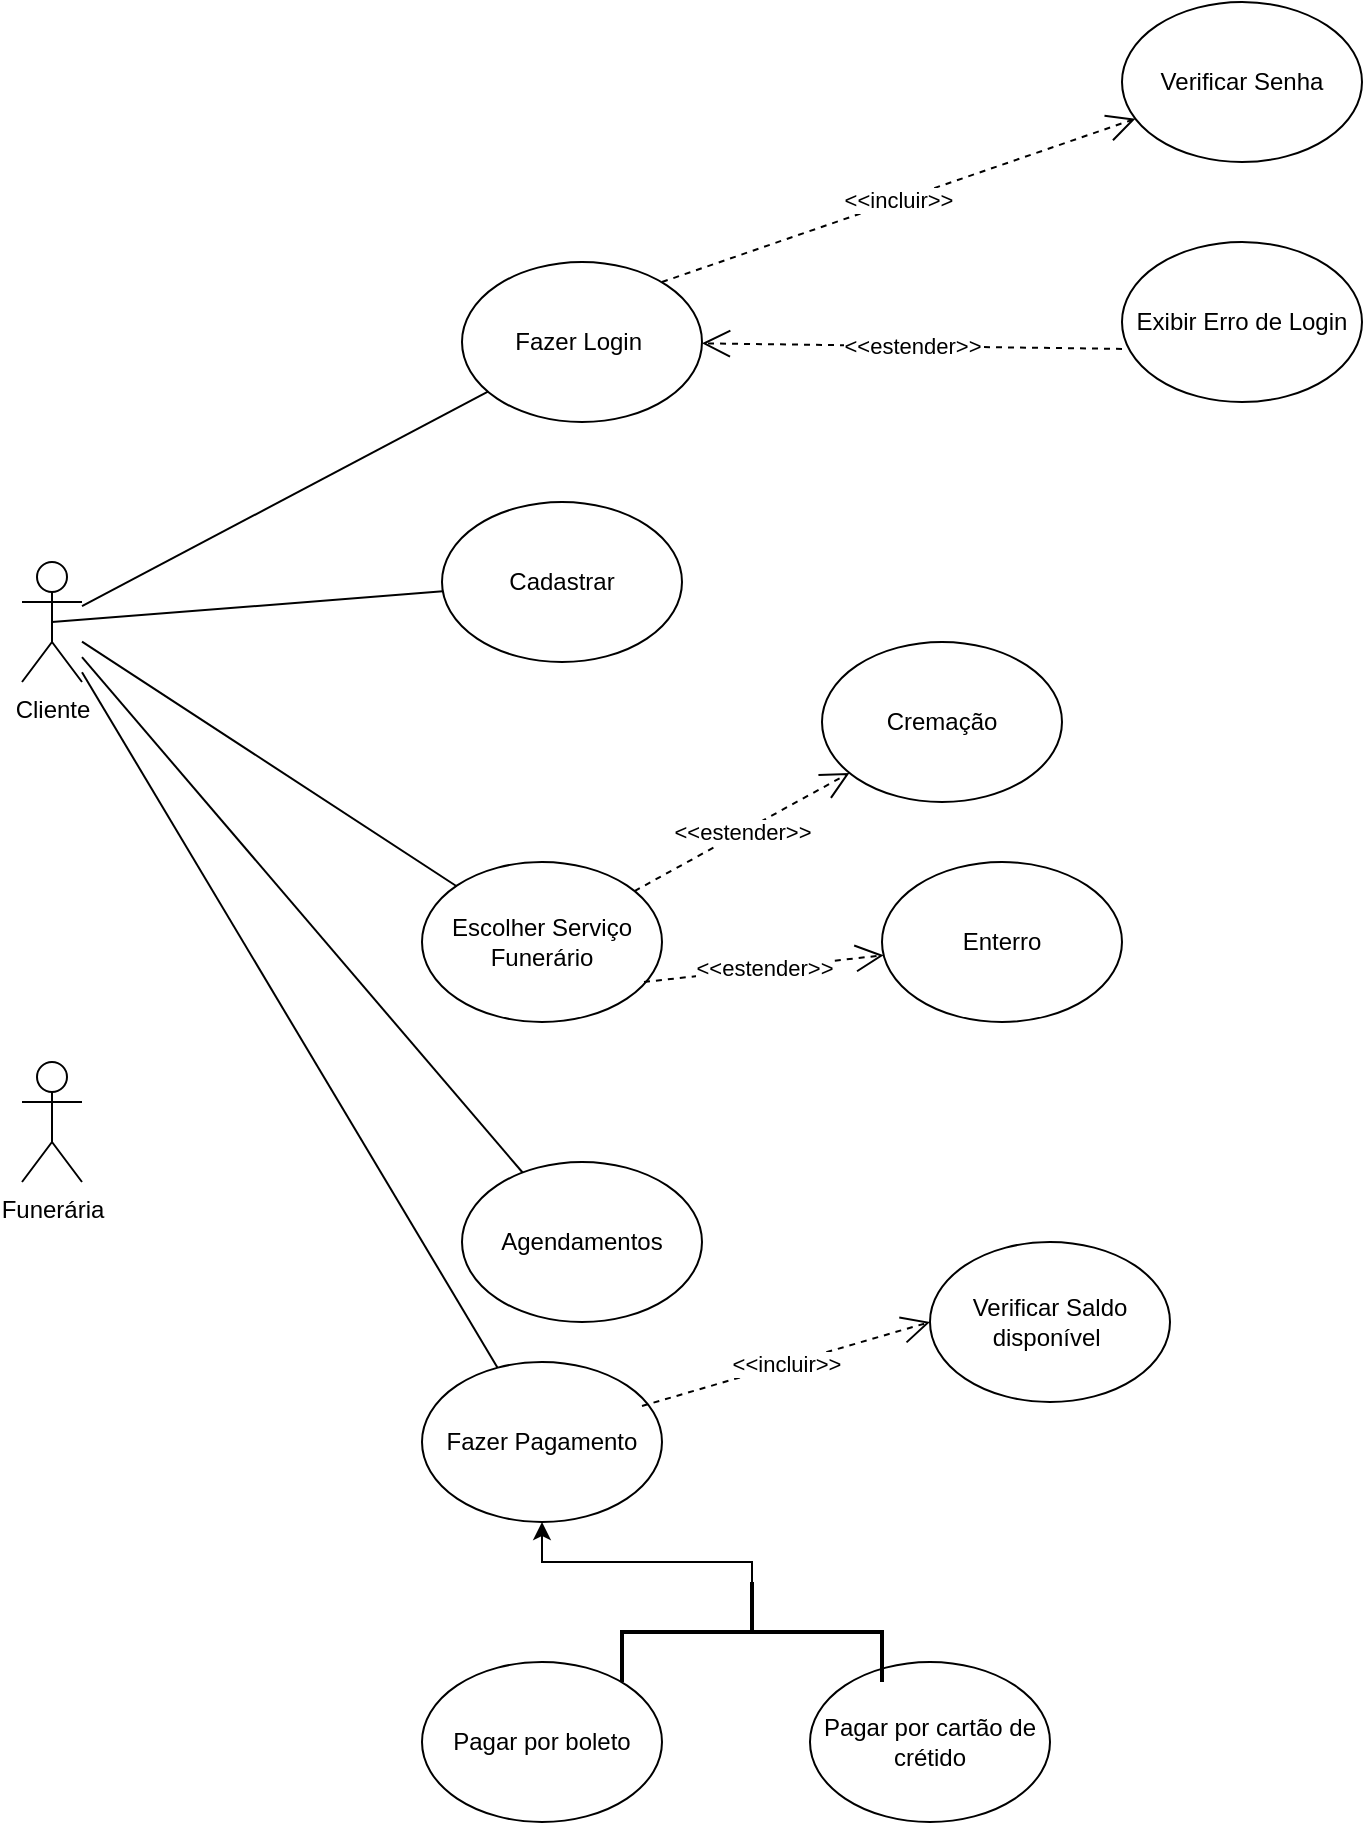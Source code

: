 <mxfile version="22.1.1" type="github">
  <diagram name="Página-1" id="053S5dsieRf6sA23STod">
    <mxGraphModel dx="2062" dy="1807" grid="1" gridSize="10" guides="1" tooltips="1" connect="1" arrows="1" fold="1" page="1" pageScale="1" pageWidth="827" pageHeight="1169" math="0" shadow="0">
      <root>
        <mxCell id="0" />
        <mxCell id="1" parent="0" />
        <mxCell id="XYZC3uAqQEXVFk4L9-hq-3" value="&lt;font style=&quot;vertical-align: inherit;&quot;&gt;&lt;font style=&quot;vertical-align: inherit;&quot;&gt;Cliente&lt;/font&gt;&lt;/font&gt;" style="shape=umlActor;verticalLabelPosition=bottom;verticalAlign=top;html=1;outlineConnect=0;" vertex="1" parent="1">
          <mxGeometry x="-40" y="60" width="30" height="60" as="geometry" />
        </mxCell>
        <mxCell id="XYZC3uAqQEXVFk4L9-hq-4" value="&lt;font style=&quot;vertical-align: inherit;&quot;&gt;&lt;font style=&quot;vertical-align: inherit;&quot;&gt;Funerária&lt;/font&gt;&lt;/font&gt;" style="shape=umlActor;verticalLabelPosition=bottom;verticalAlign=top;html=1;outlineConnect=0;" vertex="1" parent="1">
          <mxGeometry x="-40" y="310" width="30" height="60" as="geometry" />
        </mxCell>
        <mxCell id="XYZC3uAqQEXVFk4L9-hq-8" value="&lt;font style=&quot;vertical-align: inherit;&quot;&gt;&lt;font style=&quot;vertical-align: inherit;&quot;&gt;Fazer Login&amp;nbsp;&lt;/font&gt;&lt;/font&gt;" style="ellipse;whiteSpace=wrap;html=1;" vertex="1" parent="1">
          <mxGeometry x="180" y="-90" width="120" height="80" as="geometry" />
        </mxCell>
        <mxCell id="XYZC3uAqQEXVFk4L9-hq-9" value="&lt;font style=&quot;vertical-align: inherit;&quot;&gt;&lt;font style=&quot;vertical-align: inherit;&quot;&gt;Cadastrar&lt;/font&gt;&lt;/font&gt;" style="ellipse;whiteSpace=wrap;html=1;" vertex="1" parent="1">
          <mxGeometry x="170" y="30" width="120" height="80" as="geometry" />
        </mxCell>
        <mxCell id="XYZC3uAqQEXVFk4L9-hq-10" value="&lt;font style=&quot;vertical-align: inherit;&quot;&gt;&lt;font style=&quot;vertical-align: inherit;&quot;&gt;Escolher Serviço Funerário&lt;/font&gt;&lt;/font&gt;" style="ellipse;whiteSpace=wrap;html=1;" vertex="1" parent="1">
          <mxGeometry x="160" y="210" width="120" height="80" as="geometry" />
        </mxCell>
        <mxCell id="XYZC3uAqQEXVFk4L9-hq-11" value="&lt;font style=&quot;vertical-align: inherit;&quot;&gt;&lt;font style=&quot;vertical-align: inherit;&quot;&gt;Agendamentos&lt;/font&gt;&lt;/font&gt;" style="ellipse;whiteSpace=wrap;html=1;" vertex="1" parent="1">
          <mxGeometry x="180" y="360" width="120" height="80" as="geometry" />
        </mxCell>
        <mxCell id="XYZC3uAqQEXVFk4L9-hq-12" value="" style="endArrow=none;html=1;rounded=0;exitX=0.5;exitY=0.5;exitDx=0;exitDy=0;exitPerimeter=0;" edge="1" parent="1" source="XYZC3uAqQEXVFk4L9-hq-3" target="XYZC3uAqQEXVFk4L9-hq-9">
          <mxGeometry width="50" height="50" relative="1" as="geometry">
            <mxPoint x="-20" y="60" as="sourcePoint" />
            <mxPoint x="30" y="10" as="targetPoint" />
          </mxGeometry>
        </mxCell>
        <mxCell id="XYZC3uAqQEXVFk4L9-hq-13" value="" style="endArrow=none;html=1;rounded=0;" edge="1" parent="1" source="XYZC3uAqQEXVFk4L9-hq-3" target="XYZC3uAqQEXVFk4L9-hq-8">
          <mxGeometry width="50" height="50" relative="1" as="geometry">
            <mxPoint x="390" y="310" as="sourcePoint" />
            <mxPoint x="440" y="260" as="targetPoint" />
          </mxGeometry>
        </mxCell>
        <mxCell id="XYZC3uAqQEXVFk4L9-hq-14" value="" style="endArrow=none;html=1;rounded=0;" edge="1" parent="1" source="XYZC3uAqQEXVFk4L9-hq-3" target="XYZC3uAqQEXVFk4L9-hq-10">
          <mxGeometry width="50" height="50" relative="1" as="geometry">
            <mxPoint x="390" y="310" as="sourcePoint" />
            <mxPoint x="440" y="260" as="targetPoint" />
          </mxGeometry>
        </mxCell>
        <mxCell id="XYZC3uAqQEXVFk4L9-hq-15" value="" style="endArrow=none;html=1;rounded=0;" edge="1" parent="1" source="XYZC3uAqQEXVFk4L9-hq-3" target="XYZC3uAqQEXVFk4L9-hq-11">
          <mxGeometry width="50" height="50" relative="1" as="geometry">
            <mxPoint x="390" y="310" as="sourcePoint" />
            <mxPoint x="440" y="260" as="targetPoint" />
          </mxGeometry>
        </mxCell>
        <mxCell id="XYZC3uAqQEXVFk4L9-hq-19" value="&lt;font style=&quot;vertical-align: inherit;&quot;&gt;&lt;font style=&quot;vertical-align: inherit;&quot;&gt;Exibir Erro de Login&lt;/font&gt;&lt;/font&gt;" style="ellipse;whiteSpace=wrap;html=1;" vertex="1" parent="1">
          <mxGeometry x="510" y="-100" width="120" height="80" as="geometry" />
        </mxCell>
        <mxCell id="XYZC3uAqQEXVFk4L9-hq-20" value="&lt;font style=&quot;vertical-align: inherit;&quot;&gt;&lt;font style=&quot;vertical-align: inherit;&quot;&gt;Verificar Senha&lt;/font&gt;&lt;/font&gt;" style="ellipse;whiteSpace=wrap;html=1;" vertex="1" parent="1">
          <mxGeometry x="510" y="-220" width="120" height="80" as="geometry" />
        </mxCell>
        <mxCell id="XYZC3uAqQEXVFk4L9-hq-21" value="&lt;font style=&quot;vertical-align: inherit;&quot;&gt;&lt;font style=&quot;vertical-align: inherit;&quot;&gt;Fazer Pagamento&lt;/font&gt;&lt;/font&gt;" style="ellipse;whiteSpace=wrap;html=1;" vertex="1" parent="1">
          <mxGeometry x="160" y="460" width="120" height="80" as="geometry" />
        </mxCell>
        <mxCell id="XYZC3uAqQEXVFk4L9-hq-22" value="" style="endArrow=none;html=1;rounded=0;" edge="1" parent="1" source="XYZC3uAqQEXVFk4L9-hq-21" target="XYZC3uAqQEXVFk4L9-hq-3">
          <mxGeometry width="50" height="50" relative="1" as="geometry">
            <mxPoint x="390" y="310" as="sourcePoint" />
            <mxPoint y="240" as="targetPoint" />
          </mxGeometry>
        </mxCell>
        <mxCell id="XYZC3uAqQEXVFk4L9-hq-23" value="&lt;font style=&quot;vertical-align: inherit;&quot;&gt;&lt;font style=&quot;vertical-align: inherit;&quot;&gt;Verificar Saldo disponível&amp;nbsp;&lt;/font&gt;&lt;/font&gt;" style="ellipse;whiteSpace=wrap;html=1;" vertex="1" parent="1">
          <mxGeometry x="414" y="400" width="120" height="80" as="geometry" />
        </mxCell>
        <mxCell id="XYZC3uAqQEXVFk4L9-hq-24" value="&lt;font style=&quot;vertical-align: inherit;&quot;&gt;&lt;font style=&quot;vertical-align: inherit;&quot;&gt;Pagar por boleto&lt;/font&gt;&lt;/font&gt;" style="ellipse;whiteSpace=wrap;html=1;" vertex="1" parent="1">
          <mxGeometry x="160" y="610" width="120" height="80" as="geometry" />
        </mxCell>
        <mxCell id="XYZC3uAqQEXVFk4L9-hq-25" value="&lt;font style=&quot;vertical-align: inherit;&quot;&gt;&lt;font style=&quot;vertical-align: inherit;&quot;&gt;Pagar por cartão de crétido&lt;/font&gt;&lt;/font&gt;" style="ellipse;whiteSpace=wrap;html=1;" vertex="1" parent="1">
          <mxGeometry x="354" y="610" width="120" height="80" as="geometry" />
        </mxCell>
        <mxCell id="XYZC3uAqQEXVFk4L9-hq-26" value="&lt;font style=&quot;vertical-align: inherit;&quot;&gt;&lt;font style=&quot;vertical-align: inherit;&quot;&gt;&amp;lt;&amp;lt;incluir&amp;gt;&amp;gt;&lt;/font&gt;&lt;/font&gt;" style="endArrow=open;endSize=12;dashed=1;html=1;rounded=0;" edge="1" parent="1" target="XYZC3uAqQEXVFk4L9-hq-20">
          <mxGeometry x="-0.002" width="160" relative="1" as="geometry">
            <mxPoint x="280" y="-80" as="sourcePoint" />
            <mxPoint x="440" y="-80" as="targetPoint" />
            <mxPoint as="offset" />
          </mxGeometry>
        </mxCell>
        <mxCell id="XYZC3uAqQEXVFk4L9-hq-28" value="&lt;font style=&quot;vertical-align: inherit;&quot;&gt;&lt;font style=&quot;vertical-align: inherit;&quot;&gt;&amp;lt;&amp;lt;estender&amp;gt;&amp;gt;&lt;/font&gt;&lt;/font&gt;" style="endArrow=open;endSize=12;dashed=1;html=1;rounded=0;" edge="1" parent="1" target="XYZC3uAqQEXVFk4L9-hq-8">
          <mxGeometry x="-0.002" width="160" relative="1" as="geometry">
            <mxPoint x="510.002" y="-46.552" as="sourcePoint" />
            <mxPoint x="374.37" y="-250" as="targetPoint" />
            <mxPoint as="offset" />
          </mxGeometry>
        </mxCell>
        <mxCell id="XYZC3uAqQEXVFk4L9-hq-30" value="&lt;font style=&quot;vertical-align: inherit;&quot;&gt;&lt;font style=&quot;vertical-align: inherit;&quot;&gt;&amp;lt;&amp;lt;incluir&amp;gt;&amp;gt;&lt;/font&gt;&lt;/font&gt;" style="endArrow=open;endSize=12;dashed=1;html=1;rounded=0;entryX=0;entryY=0.5;entryDx=0;entryDy=0;" edge="1" parent="1" target="XYZC3uAqQEXVFk4L9-hq-23">
          <mxGeometry x="-0.002" width="160" relative="1" as="geometry">
            <mxPoint x="270" y="482" as="sourcePoint" />
            <mxPoint x="507" y="400" as="targetPoint" />
            <mxPoint as="offset" />
          </mxGeometry>
        </mxCell>
        <mxCell id="XYZC3uAqQEXVFk4L9-hq-40" style="edgeStyle=orthogonalEdgeStyle;rounded=0;orthogonalLoop=1;jettySize=auto;html=1;exitX=0;exitY=0.5;exitDx=0;exitDy=0;exitPerimeter=0;" edge="1" parent="1" source="XYZC3uAqQEXVFk4L9-hq-39" target="XYZC3uAqQEXVFk4L9-hq-21">
          <mxGeometry relative="1" as="geometry">
            <Array as="points">
              <mxPoint x="325" y="560" />
              <mxPoint x="220" y="560" />
            </Array>
          </mxGeometry>
        </mxCell>
        <mxCell id="XYZC3uAqQEXVFk4L9-hq-39" value="" style="strokeWidth=2;html=1;shape=mxgraph.flowchart.annotation_2;align=left;labelPosition=right;pointerEvents=1;direction=south;" vertex="1" parent="1">
          <mxGeometry x="260" y="570" width="130" height="50" as="geometry" />
        </mxCell>
        <mxCell id="XYZC3uAqQEXVFk4L9-hq-41" value="&lt;font style=&quot;vertical-align: inherit;&quot;&gt;&lt;font style=&quot;vertical-align: inherit;&quot;&gt;Cremação&lt;/font&gt;&lt;/font&gt;" style="ellipse;whiteSpace=wrap;html=1;" vertex="1" parent="1">
          <mxGeometry x="360" y="100" width="120" height="80" as="geometry" />
        </mxCell>
        <mxCell id="XYZC3uAqQEXVFk4L9-hq-42" value="&lt;font style=&quot;vertical-align: inherit;&quot;&gt;&lt;font style=&quot;vertical-align: inherit;&quot;&gt;Enterro&lt;/font&gt;&lt;/font&gt;" style="ellipse;whiteSpace=wrap;html=1;" vertex="1" parent="1">
          <mxGeometry x="390" y="210" width="120" height="80" as="geometry" />
        </mxCell>
        <mxCell id="XYZC3uAqQEXVFk4L9-hq-45" value="&lt;font style=&quot;vertical-align: inherit;&quot;&gt;&lt;font style=&quot;vertical-align: inherit;&quot;&gt;&amp;lt;&amp;lt;estender&amp;gt;&amp;gt;&lt;/font&gt;&lt;/font&gt;" style="endArrow=open;endSize=12;dashed=1;html=1;rounded=0;" edge="1" parent="1" source="XYZC3uAqQEXVFk4L9-hq-10" target="XYZC3uAqQEXVFk4L9-hq-41">
          <mxGeometry x="-0.002" width="160" relative="1" as="geometry">
            <mxPoint x="346.08" y="192.84" as="sourcePoint" />
            <mxPoint x="113.92" y="180" as="targetPoint" />
            <mxPoint as="offset" />
          </mxGeometry>
        </mxCell>
        <mxCell id="XYZC3uAqQEXVFk4L9-hq-46" value="&lt;font style=&quot;vertical-align: inherit;&quot;&gt;&lt;font style=&quot;vertical-align: inherit;&quot;&gt;&amp;lt;&amp;lt;estender&amp;gt;&amp;gt;&lt;/font&gt;&lt;/font&gt;" style="endArrow=open;endSize=12;dashed=1;html=1;rounded=0;" edge="1" parent="1" target="XYZC3uAqQEXVFk4L9-hq-42">
          <mxGeometry x="-0.002" width="160" relative="1" as="geometry">
            <mxPoint x="271" y="270" as="sourcePoint" />
            <mxPoint x="379" y="210" as="targetPoint" />
            <mxPoint as="offset" />
          </mxGeometry>
        </mxCell>
      </root>
    </mxGraphModel>
  </diagram>
</mxfile>
